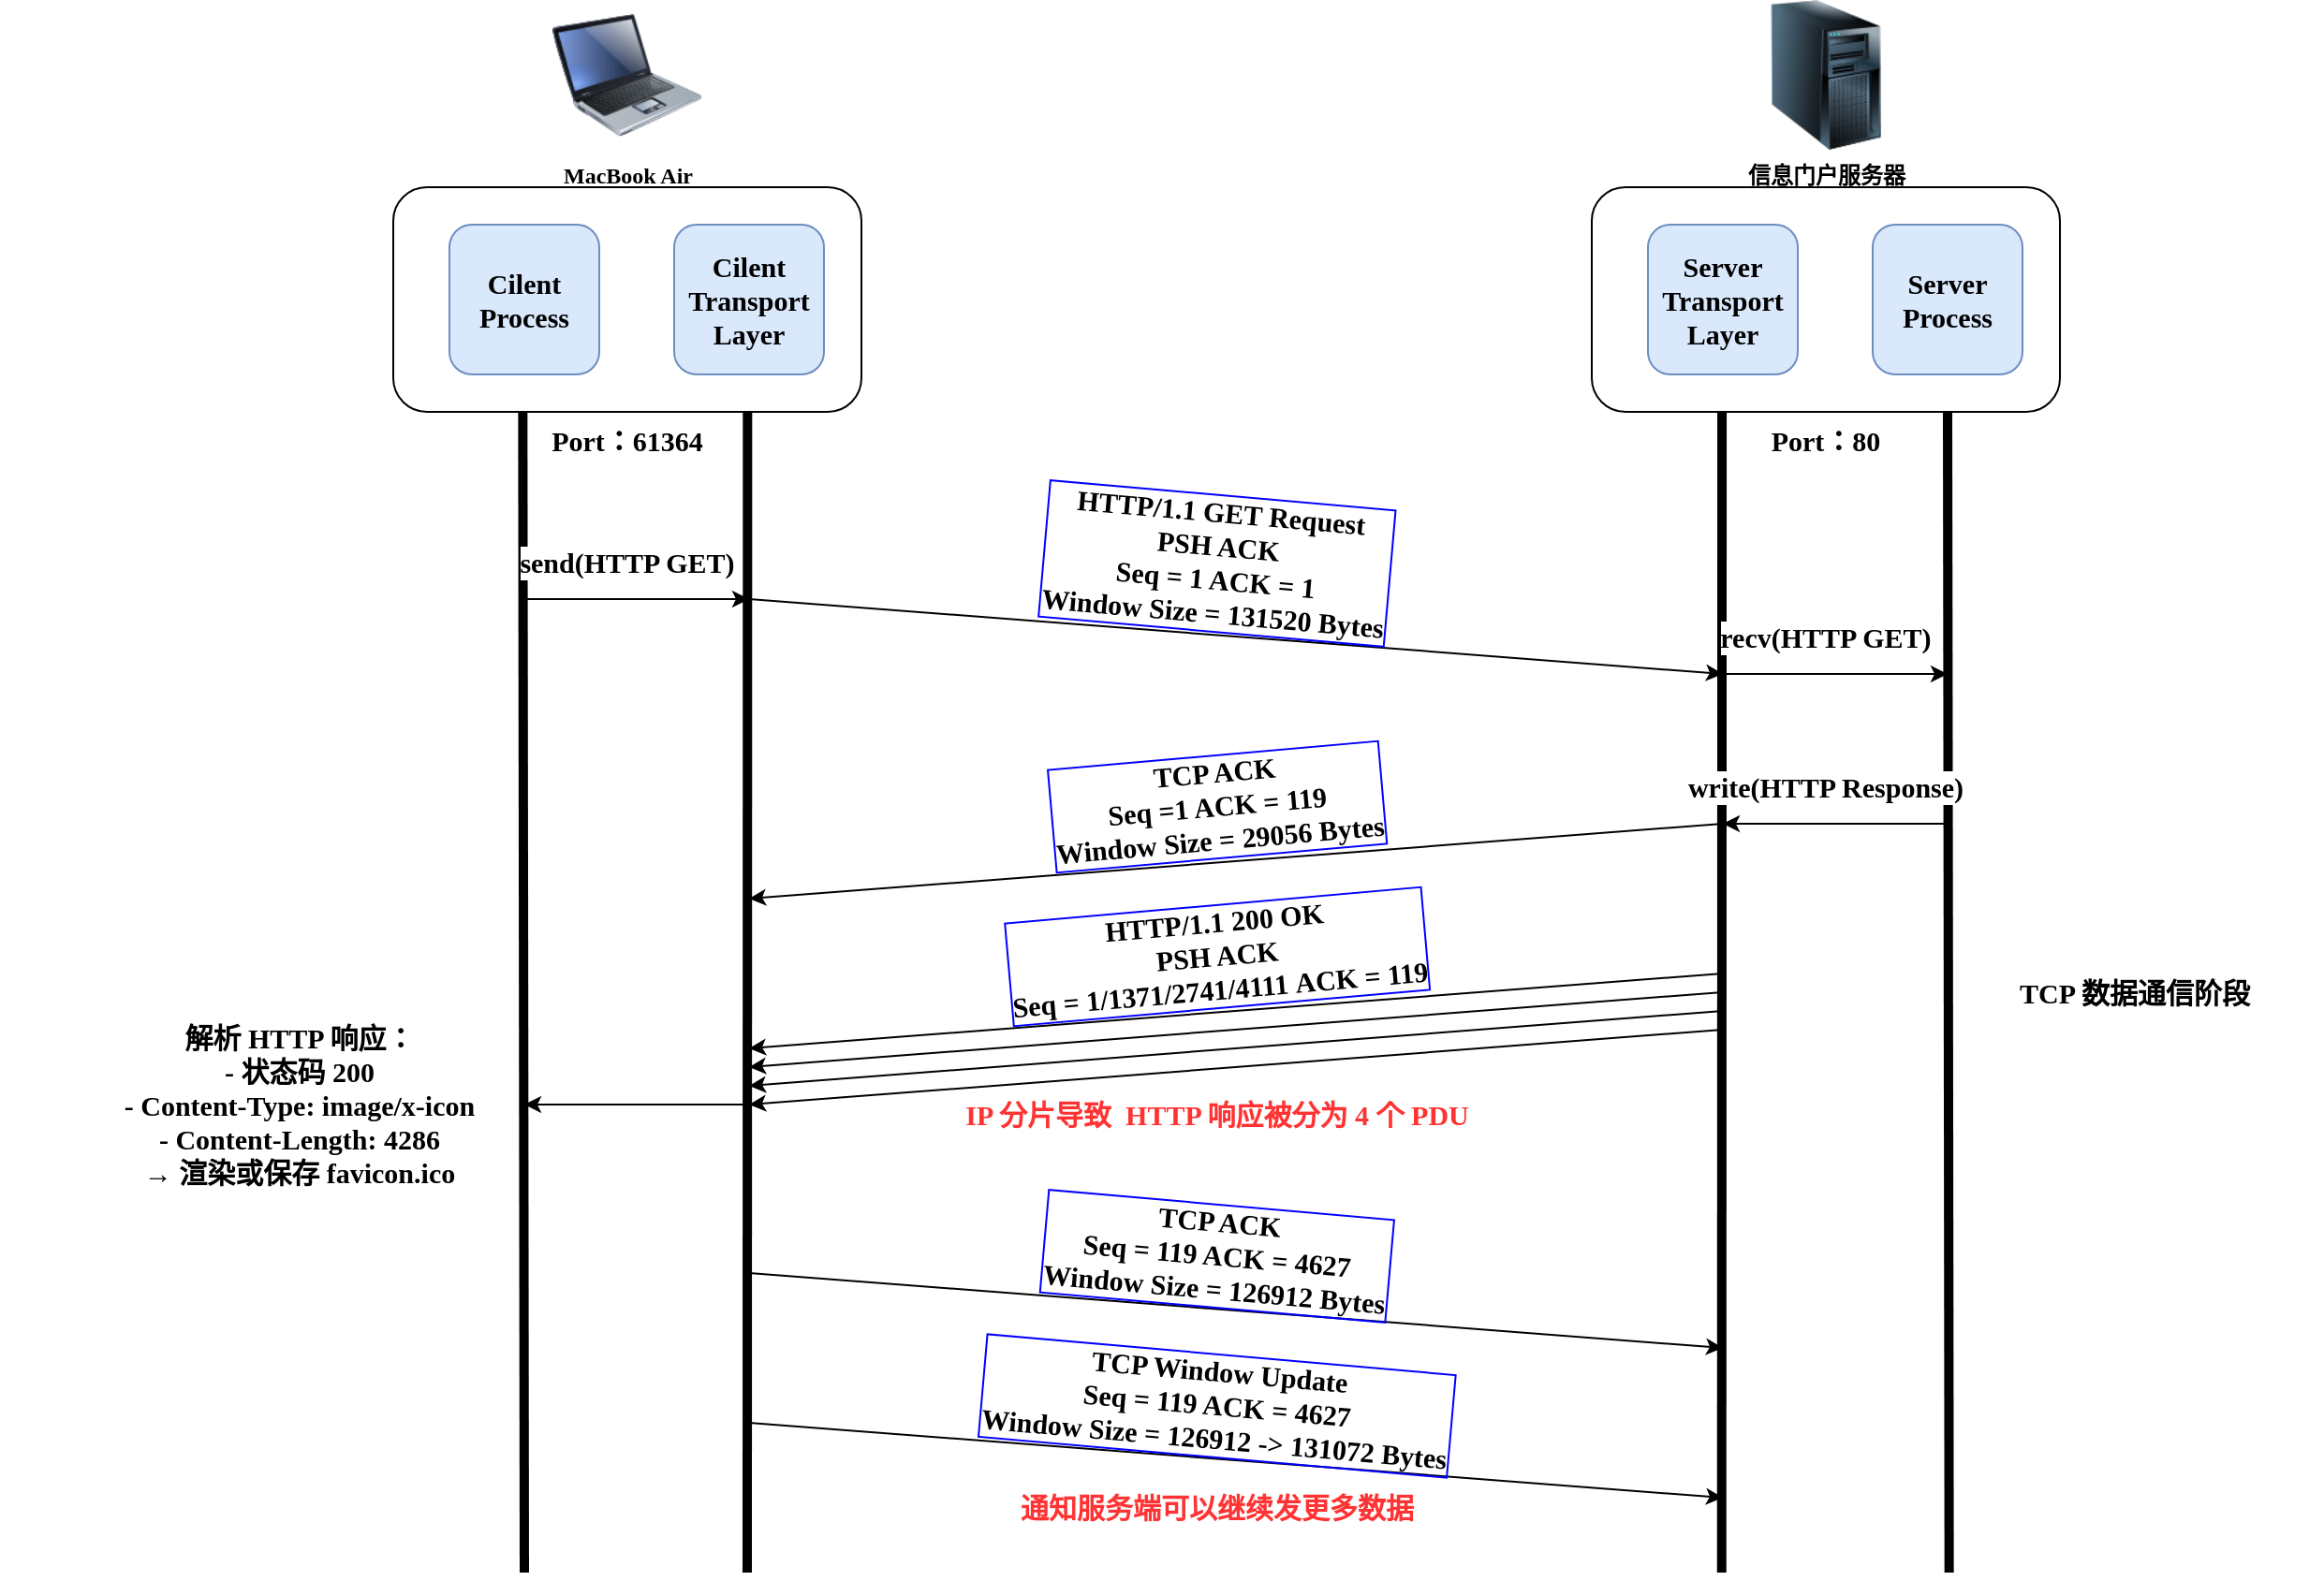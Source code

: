 <mxfile version="27.1.1">
  <diagram name="Page-1" id="55a83fd1-7818-8e21-69c5-c3457e3827bb">
    <mxGraphModel dx="1627" dy="1105" grid="1" gridSize="10" guides="1" tooltips="1" connect="1" arrows="1" fold="1" page="1" pageScale="1" pageWidth="1300" pageHeight="900" background="none" math="0" shadow="0">
      <root>
        <mxCell id="0" />
        <mxCell id="1" parent="0" />
        <mxCell id="dFTXVc5wMc4jdkPegv3A-1" value="" style="endArrow=none;html=1;rounded=0;strokeWidth=5;" parent="1" edge="1">
          <mxGeometry width="50" height="50" relative="1" as="geometry">
            <mxPoint x="280" y="880" as="sourcePoint" />
            <mxPoint x="279.17" y="260" as="targetPoint" />
          </mxGeometry>
        </mxCell>
        <mxCell id="dFTXVc5wMc4jdkPegv3A-2" value="MacBook Air" style="image;html=1;image=img/lib/clip_art/computers/Laptop_128x128.png;fontStyle=1;fontFamily=Lucida Console;fontSize=12;" parent="1" vertex="1">
          <mxGeometry x="295" y="40" width="80" height="80" as="geometry" />
        </mxCell>
        <mxCell id="dFTXVc5wMc4jdkPegv3A-3" value="信息门户服务器" style="image;html=1;image=img/lib/clip_art/computers/Server_Tower_128x128.png;fontFamily=Lucida Console;fontStyle=1" parent="1" vertex="1">
          <mxGeometry x="935" y="40" width="80" height="80" as="geometry" />
        </mxCell>
        <mxCell id="dFTXVc5wMc4jdkPegv3A-4" value="" style="rounded=1;whiteSpace=wrap;html=1;" parent="1" vertex="1">
          <mxGeometry x="210" y="140" width="250" height="120" as="geometry" />
        </mxCell>
        <mxCell id="dFTXVc5wMc4jdkPegv3A-5" value="Cilent&lt;div&gt;Process&lt;/div&gt;" style="rounded=1;whiteSpace=wrap;html=1;fontFamily=Lucida Console;fontStyle=1;fontSize=15;labelBackgroundColor=none;fillColor=#dae8fc;strokeColor=#6c8ebf;" parent="1" vertex="1">
          <mxGeometry x="240" y="160" width="80" height="80" as="geometry" />
        </mxCell>
        <mxCell id="dFTXVc5wMc4jdkPegv3A-6" value="Cilent&lt;div&gt;Transport&lt;/div&gt;&lt;div&gt;Layer&lt;/div&gt;" style="rounded=1;whiteSpace=wrap;html=1;fontFamily=Lucida Console;fontStyle=1;fontSize=15;labelBackgroundColor=none;fillColor=#dae8fc;strokeColor=#6c8ebf;" parent="1" vertex="1">
          <mxGeometry x="360" y="160" width="80" height="80" as="geometry" />
        </mxCell>
        <mxCell id="dFTXVc5wMc4jdkPegv3A-7" value="" style="endArrow=none;html=1;rounded=0;strokeWidth=5;" parent="1" edge="1">
          <mxGeometry width="50" height="50" relative="1" as="geometry">
            <mxPoint x="399" y="880" as="sourcePoint" />
            <mxPoint x="399.17" y="260" as="targetPoint" />
          </mxGeometry>
        </mxCell>
        <mxCell id="dFTXVc5wMc4jdkPegv3A-8" value="" style="endArrow=classic;html=1;rounded=0;fontFamily=Lucida Console;fontStyle=1;fontSize=15;" parent="1" edge="1">
          <mxGeometry width="50" height="50" relative="1" as="geometry">
            <mxPoint x="280" y="360" as="sourcePoint" />
            <mxPoint x="400" y="360" as="targetPoint" />
          </mxGeometry>
        </mxCell>
        <mxCell id="dFTXVc5wMc4jdkPegv3A-12" value="" style="endArrow=none;html=1;rounded=0;strokeWidth=5;" parent="1" edge="1">
          <mxGeometry width="50" height="50" relative="1" as="geometry">
            <mxPoint x="919.37" y="880" as="sourcePoint" />
            <mxPoint x="919.54" y="260" as="targetPoint" />
          </mxGeometry>
        </mxCell>
        <mxCell id="dFTXVc5wMc4jdkPegv3A-14" value="" style="rounded=1;whiteSpace=wrap;html=1;" parent="1" vertex="1">
          <mxGeometry x="850" y="140" width="250" height="120" as="geometry" />
        </mxCell>
        <mxCell id="dFTXVc5wMc4jdkPegv3A-15" value="Server&lt;br&gt;&lt;div&gt;Transport&lt;/div&gt;&lt;div&gt;Layer&lt;/div&gt;" style="rounded=1;whiteSpace=wrap;html=1;fontFamily=Lucida Console;fontStyle=1;fontSize=15;labelBackgroundColor=none;fillColor=#dae8fc;strokeColor=#6c8ebf;" parent="1" vertex="1">
          <mxGeometry x="880" y="160" width="80" height="80" as="geometry" />
        </mxCell>
        <mxCell id="dFTXVc5wMc4jdkPegv3A-16" value="Server&lt;br&gt;&lt;div&gt;Process&lt;/div&gt;" style="rounded=1;whiteSpace=wrap;html=1;fontFamily=Lucida Console;fontStyle=1;fontSize=15;labelBackgroundColor=none;fillColor=#dae8fc;strokeColor=#6c8ebf;" parent="1" vertex="1">
          <mxGeometry x="1000" y="160" width="80" height="80" as="geometry" />
        </mxCell>
        <mxCell id="dFTXVc5wMc4jdkPegv3A-17" value="" style="endArrow=none;html=1;rounded=0;strokeWidth=5;" parent="1" edge="1">
          <mxGeometry width="50" height="50" relative="1" as="geometry">
            <mxPoint x="1040.83" y="880" as="sourcePoint" />
            <mxPoint x="1040" y="260" as="targetPoint" />
          </mxGeometry>
        </mxCell>
        <mxCell id="dFTXVc5wMc4jdkPegv3A-23" value="" style="endArrow=classic;html=1;rounded=0;" parent="1" edge="1">
          <mxGeometry width="50" height="50" relative="1" as="geometry">
            <mxPoint x="400" y="360" as="sourcePoint" />
            <mxPoint x="920" y="400" as="targetPoint" />
          </mxGeometry>
        </mxCell>
        <mxCell id="dFTXVc5wMc4jdkPegv3A-25" value="Port：61364" style="text;html=1;align=center;verticalAlign=middle;whiteSpace=wrap;rounded=0;fontSize=15;fontFamily=Lucida Console;fontStyle=1" parent="1" vertex="1">
          <mxGeometry x="290" y="260" width="90" height="30" as="geometry" />
        </mxCell>
        <mxCell id="dFTXVc5wMc4jdkPegv3A-26" value="Port：80" style="text;html=1;align=center;verticalAlign=middle;whiteSpace=wrap;rounded=0;fontSize=15;fontFamily=Lucida Console;fontStyle=1" parent="1" vertex="1">
          <mxGeometry x="930" y="260" width="90" height="30" as="geometry" />
        </mxCell>
        <mxCell id="dFTXVc5wMc4jdkPegv3A-30" value="&lt;font face=&quot;Lucida Console&quot;&gt;&lt;span style=&quot;font-size: 15px;&quot;&gt;&lt;b&gt;HTTP/1.1 GET Request&lt;/b&gt;&lt;/span&gt;&lt;/font&gt;&lt;div&gt;&lt;font face=&quot;Lucida Console&quot;&gt;&lt;span style=&quot;font-size: 15px;&quot;&gt;&lt;b&gt;PSH ACK&lt;/b&gt;&lt;/span&gt;&lt;/font&gt;&lt;/div&gt;&lt;div&gt;&lt;font face=&quot;Lucida Console&quot;&gt;&lt;span style=&quot;font-size: 15px;&quot;&gt;&lt;b&gt;Seq = 1 ACK = 1&lt;/b&gt;&lt;/span&gt;&lt;/font&gt;&lt;/div&gt;&lt;div&gt;&lt;font face=&quot;Lucida Console&quot;&gt;&lt;span style=&quot;font-size: 15px;&quot;&gt;&lt;b&gt;Window Size =&amp;nbsp;&lt;/b&gt;&lt;/span&gt;&lt;/font&gt;&lt;span style=&quot;background-color: transparent; font-size: 15px;&quot;&gt;&lt;font face=&quot;Lucida Console&quot;&gt;&lt;b&gt;131520 Bytes&lt;/b&gt;&lt;/font&gt;&lt;/span&gt;&lt;/div&gt;" style="text;html=1;align=center;verticalAlign=middle;whiteSpace=wrap;rounded=0;rotation=5;labelBorderColor=#0000FF;" parent="1" vertex="1">
          <mxGeometry x="510" y="280" width="280" height="120" as="geometry" />
        </mxCell>
        <mxCell id="dFTXVc5wMc4jdkPegv3A-37" value="&lt;span style=&quot;font-family: &amp;quot;Lucida Console&amp;quot;; font-size: 15px; font-weight: 700;&quot;&gt;TCP ACK&lt;/span&gt;&lt;div&gt;&lt;span style=&quot;font-family: &amp;quot;Lucida Console&amp;quot;; font-size: 15px; font-weight: 700;&quot;&gt;Seq =1 ACK = 119&lt;/span&gt;&lt;/div&gt;&lt;div&gt;&lt;span style=&quot;font-family: &amp;quot;Lucida Console&amp;quot;; font-size: 15px; font-weight: 700;&quot;&gt;Window Size =&amp;nbsp;&lt;/span&gt;&lt;span style=&quot;background-color: transparent; font-size: 15px;&quot;&gt;&lt;font face=&quot;Lucida Console&quot;&gt;&lt;b&gt;29056 Bytes&lt;/b&gt;&lt;/font&gt;&lt;/span&gt;&lt;/div&gt;" style="text;html=1;align=center;verticalAlign=middle;whiteSpace=wrap;rounded=0;rotation=355;labelBackgroundColor=none;labelBorderColor=#0000FF;" parent="1" vertex="1">
          <mxGeometry x="509.997" y="410.003" width="280" height="120" as="geometry" />
        </mxCell>
        <mxCell id="dFTXVc5wMc4jdkPegv3A-39" value="&lt;div&gt;&lt;span style=&quot;font-family: &amp;quot;Lucida Console&amp;quot;; font-size: 15px; font-weight: 700;&quot;&gt;HTTP/1.1 200 OK&lt;/span&gt;&lt;/div&gt;&lt;div&gt;&lt;span style=&quot;font-family: &amp;quot;Lucida Console&amp;quot;; font-size: 15px; font-weight: 700;&quot;&gt;PSH ACK&lt;/span&gt;&lt;/div&gt;&lt;div&gt;&lt;font face=&quot;Lucida Console&quot;&gt;&lt;span style=&quot;font-size: 15px;&quot;&gt;&lt;b&gt;Seq = 1/&lt;/b&gt;&lt;/span&gt;&lt;/font&gt;&lt;span style=&quot;background-color: transparent; font-size: 15px;&quot;&gt;&lt;font face=&quot;Lucida Console&quot;&gt;&lt;b&gt;1371/&lt;/b&gt;&lt;/font&gt;&lt;/span&gt;&lt;span style=&quot;background-color: transparent; font-size: 15px;&quot;&gt;&lt;font face=&quot;Lucida Console&quot;&gt;&lt;b&gt;2741/&lt;/b&gt;&lt;/font&gt;&lt;/span&gt;&lt;b style=&quot;background-color: transparent; color: light-dark(rgb(0, 0, 0), rgb(255, 255, 255)); font-size: 15px; font-family: &amp;quot;Lucida Console&amp;quot;;&quot;&gt;4111&amp;nbsp;ACK = 119&lt;/b&gt;&lt;/div&gt;" style="text;html=1;align=center;verticalAlign=middle;whiteSpace=wrap;rounded=0;rotation=355;labelBorderColor=#0000FF;" parent="1" vertex="1">
          <mxGeometry x="509.997" y="490.003" width="280" height="120" as="geometry" />
        </mxCell>
        <mxCell id="dFTXVc5wMc4jdkPegv3A-40" value="" style="endArrow=classic;html=1;rounded=0;" parent="1" edge="1">
          <mxGeometry width="50" height="50" relative="1" as="geometry">
            <mxPoint x="920" y="560" as="sourcePoint" />
            <mxPoint x="400" y="600" as="targetPoint" />
          </mxGeometry>
        </mxCell>
        <mxCell id="dFTXVc5wMc4jdkPegv3A-41" value="" style="endArrow=classic;html=1;rounded=0;" parent="1" edge="1">
          <mxGeometry width="50" height="50" relative="1" as="geometry">
            <mxPoint x="920" y="480" as="sourcePoint" />
            <mxPoint x="400" y="520" as="targetPoint" />
          </mxGeometry>
        </mxCell>
        <mxCell id="dFTXVc5wMc4jdkPegv3A-42" value="TCP 数据通信阶段" style="text;html=1;align=center;verticalAlign=middle;whiteSpace=wrap;rounded=0;fontFamily=Lucida Console;fontSize=15;fontStyle=1" parent="1" vertex="1">
          <mxGeometry x="1040" y="260" width="200" height="620" as="geometry" />
        </mxCell>
        <mxCell id="bI06Vc52YEieZhwQTh_b-2" value="" style="endArrow=classic;html=1;rounded=0;" edge="1" parent="1">
          <mxGeometry width="50" height="50" relative="1" as="geometry">
            <mxPoint x="920" y="570" as="sourcePoint" />
            <mxPoint x="400" y="610" as="targetPoint" />
          </mxGeometry>
        </mxCell>
        <mxCell id="bI06Vc52YEieZhwQTh_b-3" value="" style="endArrow=classic;html=1;rounded=0;" edge="1" parent="1">
          <mxGeometry width="50" height="50" relative="1" as="geometry">
            <mxPoint x="920" y="580" as="sourcePoint" />
            <mxPoint x="400" y="620" as="targetPoint" />
          </mxGeometry>
        </mxCell>
        <mxCell id="bI06Vc52YEieZhwQTh_b-4" value="" style="endArrow=classic;html=1;rounded=0;" edge="1" parent="1">
          <mxGeometry width="50" height="50" relative="1" as="geometry">
            <mxPoint x="920" y="590" as="sourcePoint" />
            <mxPoint x="400" y="630" as="targetPoint" />
          </mxGeometry>
        </mxCell>
        <mxCell id="bI06Vc52YEieZhwQTh_b-7" value="IP 分片导致&amp;nbsp; HTTP 响应被分为 4 个 PDU" style="text;html=1;align=center;verticalAlign=middle;whiteSpace=wrap;rounded=0;fontFamily=Lucida Console;fontStyle=1;fontSize=15;fontColor=#FF3333;" vertex="1" parent="1">
          <mxGeometry x="475" y="620" width="350" height="30" as="geometry" />
        </mxCell>
        <mxCell id="bI06Vc52YEieZhwQTh_b-8" value="" style="endArrow=classic;html=1;rounded=0;" edge="1" parent="1">
          <mxGeometry width="50" height="50" relative="1" as="geometry">
            <mxPoint x="400" y="720" as="sourcePoint" />
            <mxPoint x="920" y="760" as="targetPoint" />
          </mxGeometry>
        </mxCell>
        <mxCell id="bI06Vc52YEieZhwQTh_b-9" value="&lt;div&gt;&lt;font face=&quot;Lucida Console&quot;&gt;&lt;span style=&quot;font-size: 15px;&quot;&gt;&lt;b&gt;TCP ACK&lt;/b&gt;&lt;/span&gt;&lt;/font&gt;&lt;/div&gt;&lt;div&gt;&lt;b style=&quot;font-size: 15px; font-family: &amp;quot;Lucida Console&amp;quot;; background-color: transparent; color: light-dark(rgb(0, 0, 0), rgb(255, 255, 255));&quot;&gt;Seq = 119 ACK = 4627&lt;/b&gt;&lt;/div&gt;&lt;div&gt;&lt;font face=&quot;Lucida Console&quot;&gt;&lt;span style=&quot;font-size: 15px;&quot;&gt;&lt;b&gt;Window Size =&amp;nbsp;&lt;/b&gt;&lt;/span&gt;&lt;/font&gt;&lt;span style=&quot;background-color: transparent;&quot;&gt;&lt;font style=&quot;&quot; face=&quot;Lucida Console&quot;&gt;&lt;span style=&quot;font-size: 15px;&quot;&gt;&lt;b&gt;126912&lt;/b&gt;&lt;/span&gt;&lt;b style=&quot;font-size: 15px;&quot;&gt;&amp;nbsp;Bytes&lt;/b&gt;&lt;/font&gt;&lt;/span&gt;&lt;/div&gt;" style="text;html=1;align=center;verticalAlign=middle;whiteSpace=wrap;rounded=0;rotation=5;labelBorderColor=#0000FF;" vertex="1" parent="1">
          <mxGeometry x="509.997" y="650.003" width="280" height="120" as="geometry" />
        </mxCell>
        <mxCell id="bI06Vc52YEieZhwQTh_b-10" value="" style="endArrow=classic;html=1;rounded=0;" edge="1" parent="1">
          <mxGeometry width="50" height="50" relative="1" as="geometry">
            <mxPoint x="400" y="800" as="sourcePoint" />
            <mxPoint x="920" y="840" as="targetPoint" />
          </mxGeometry>
        </mxCell>
        <mxCell id="bI06Vc52YEieZhwQTh_b-11" value="&lt;div&gt;&lt;font face=&quot;Lucida Console&quot;&gt;&lt;span style=&quot;font-size: 15px;&quot;&gt;&lt;b&gt;TCP Window Update&lt;/b&gt;&lt;/span&gt;&lt;/font&gt;&lt;/div&gt;&lt;div&gt;&lt;b style=&quot;font-size: 15px; font-family: &amp;quot;Lucida Console&amp;quot;; background-color: transparent; color: light-dark(rgb(0, 0, 0), rgb(255, 255, 255));&quot;&gt;Seq = 119 ACK = 4627&lt;/b&gt;&lt;/div&gt;&lt;div&gt;&lt;font face=&quot;Lucida Console&quot;&gt;&lt;span style=&quot;font-size: 15px;&quot;&gt;&lt;b&gt;Window Size =&amp;nbsp;&lt;/b&gt;&lt;/span&gt;&lt;/font&gt;&lt;span style=&quot;background-color: transparent;&quot;&gt;&lt;font style=&quot;&quot; face=&quot;Lucida Console&quot;&gt;&lt;span style=&quot;font-size: 15px;&quot;&gt;&lt;b&gt;126912 -&amp;gt;&amp;nbsp;&lt;/b&gt;&lt;/span&gt;&lt;/font&gt;&lt;/span&gt;&lt;span style=&quot;background-color: transparent; font-size: 15px;&quot;&gt;&lt;font face=&quot;Lucida Console&quot;&gt;&lt;b&gt;131072&lt;/b&gt;&lt;/font&gt;&lt;/span&gt;&lt;b style=&quot;font-family: &amp;quot;Lucida Console&amp;quot;; background-color: transparent; color: light-dark(rgb(0, 0, 0), rgb(255, 255, 255)); font-size: 15px;&quot;&gt;&amp;nbsp;Bytes&lt;/b&gt;&lt;/div&gt;" style="text;html=1;align=center;verticalAlign=middle;whiteSpace=wrap;rounded=0;rotation=5;labelBorderColor=#0000FF;" vertex="1" parent="1">
          <mxGeometry x="475" y="730" width="350" height="120" as="geometry" />
        </mxCell>
        <mxCell id="bI06Vc52YEieZhwQTh_b-12" value="通知服务端可以继续发更多数据" style="text;html=1;align=center;verticalAlign=middle;whiteSpace=wrap;rounded=0;fontFamily=Lucida Console;fontStyle=1;fontSize=15;fontColor=#FF3333;" vertex="1" parent="1">
          <mxGeometry x="475" y="830" width="350" height="30" as="geometry" />
        </mxCell>
        <mxCell id="bI06Vc52YEieZhwQTh_b-15" value="send(HTTP GET)" style="text;align=center;verticalAlign=middle;rounded=0;fontFamily=Lucida Console;fontStyle=1;fontSize=15;whiteSpace=wrap;labelBackgroundColor=default;" vertex="1" parent="1">
          <mxGeometry x="175" y="320" width="320" height="40" as="geometry" />
        </mxCell>
        <mxCell id="bI06Vc52YEieZhwQTh_b-16" value="" style="endArrow=classic;html=1;rounded=0;fontFamily=Lucida Console;fontStyle=1;fontSize=15;" edge="1" parent="1">
          <mxGeometry width="50" height="50" relative="1" as="geometry">
            <mxPoint x="920" y="400" as="sourcePoint" />
            <mxPoint x="1040" y="400" as="targetPoint" />
          </mxGeometry>
        </mxCell>
        <mxCell id="bI06Vc52YEieZhwQTh_b-17" value="recv(HTTP GET)" style="text;align=center;verticalAlign=middle;rounded=0;fontFamily=Lucida Console;fontStyle=1;fontSize=15;whiteSpace=wrap;labelBackgroundColor=default;" vertex="1" parent="1">
          <mxGeometry x="815" y="360" width="320" height="40" as="geometry" />
        </mxCell>
        <mxCell id="bI06Vc52YEieZhwQTh_b-20" value="write(HTTP Response)" style="text;align=center;verticalAlign=middle;rounded=0;fontFamily=Lucida Console;fontStyle=1;fontSize=15;whiteSpace=wrap;labelBackgroundColor=default;" vertex="1" parent="1">
          <mxGeometry x="815" y="440" width="320" height="40" as="geometry" />
        </mxCell>
        <mxCell id="bI06Vc52YEieZhwQTh_b-22" value="" style="endArrow=classic;html=1;rounded=0;fontFamily=Lucida Console;fontStyle=1;fontSize=15;" edge="1" parent="1">
          <mxGeometry width="50" height="50" relative="1" as="geometry">
            <mxPoint x="1040" y="480" as="sourcePoint" />
            <mxPoint x="920" y="480" as="targetPoint" />
          </mxGeometry>
        </mxCell>
        <mxCell id="bI06Vc52YEieZhwQTh_b-28" value="解析 HTTP 响应：&#xa;- 状态码 200&#xa;- Content-Type: image/x-icon&#xa;- Content-Length: 4286&#xa;→ 渲染或保存 favicon.ico" style="text;align=center;verticalAlign=middle;rounded=0;fontFamily=Lucida Console;fontStyle=1;fontSize=15;whiteSpace=wrap;labelBackgroundColor=default;" vertex="1" parent="1">
          <mxGeometry y="560" width="320" height="140" as="geometry" />
        </mxCell>
        <mxCell id="bI06Vc52YEieZhwQTh_b-29" value="" style="endArrow=classic;html=1;rounded=0;fontFamily=Lucida Console;fontStyle=1;fontSize=15;" edge="1" parent="1">
          <mxGeometry width="50" height="50" relative="1" as="geometry">
            <mxPoint x="400" y="630" as="sourcePoint" />
            <mxPoint x="280" y="630" as="targetPoint" />
          </mxGeometry>
        </mxCell>
      </root>
    </mxGraphModel>
  </diagram>
</mxfile>
